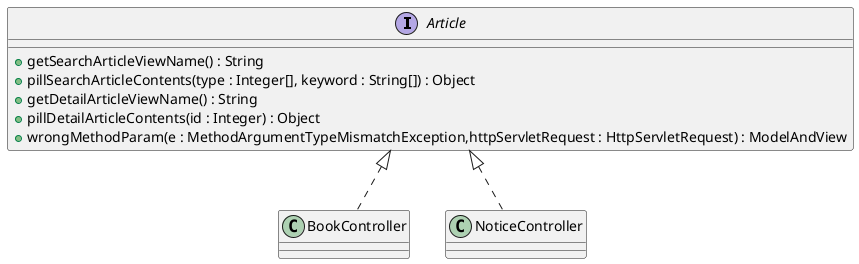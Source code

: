 @startuml

interface Article{
    +getSearchArticleViewName() : String
    +pillSearchArticleContents(type : Integer[], keyword : String[]) : Object
    +getDetailArticleViewName() : String
    +pillDetailArticleContents(id : Integer) : Object
    +wrongMethodParam(e : MethodArgumentTypeMismatchException,httpServletRequest : HttpServletRequest) : ModelAndView
}

class BookController implements Article{

}

class NoticeController implements Article{

}


@enduml